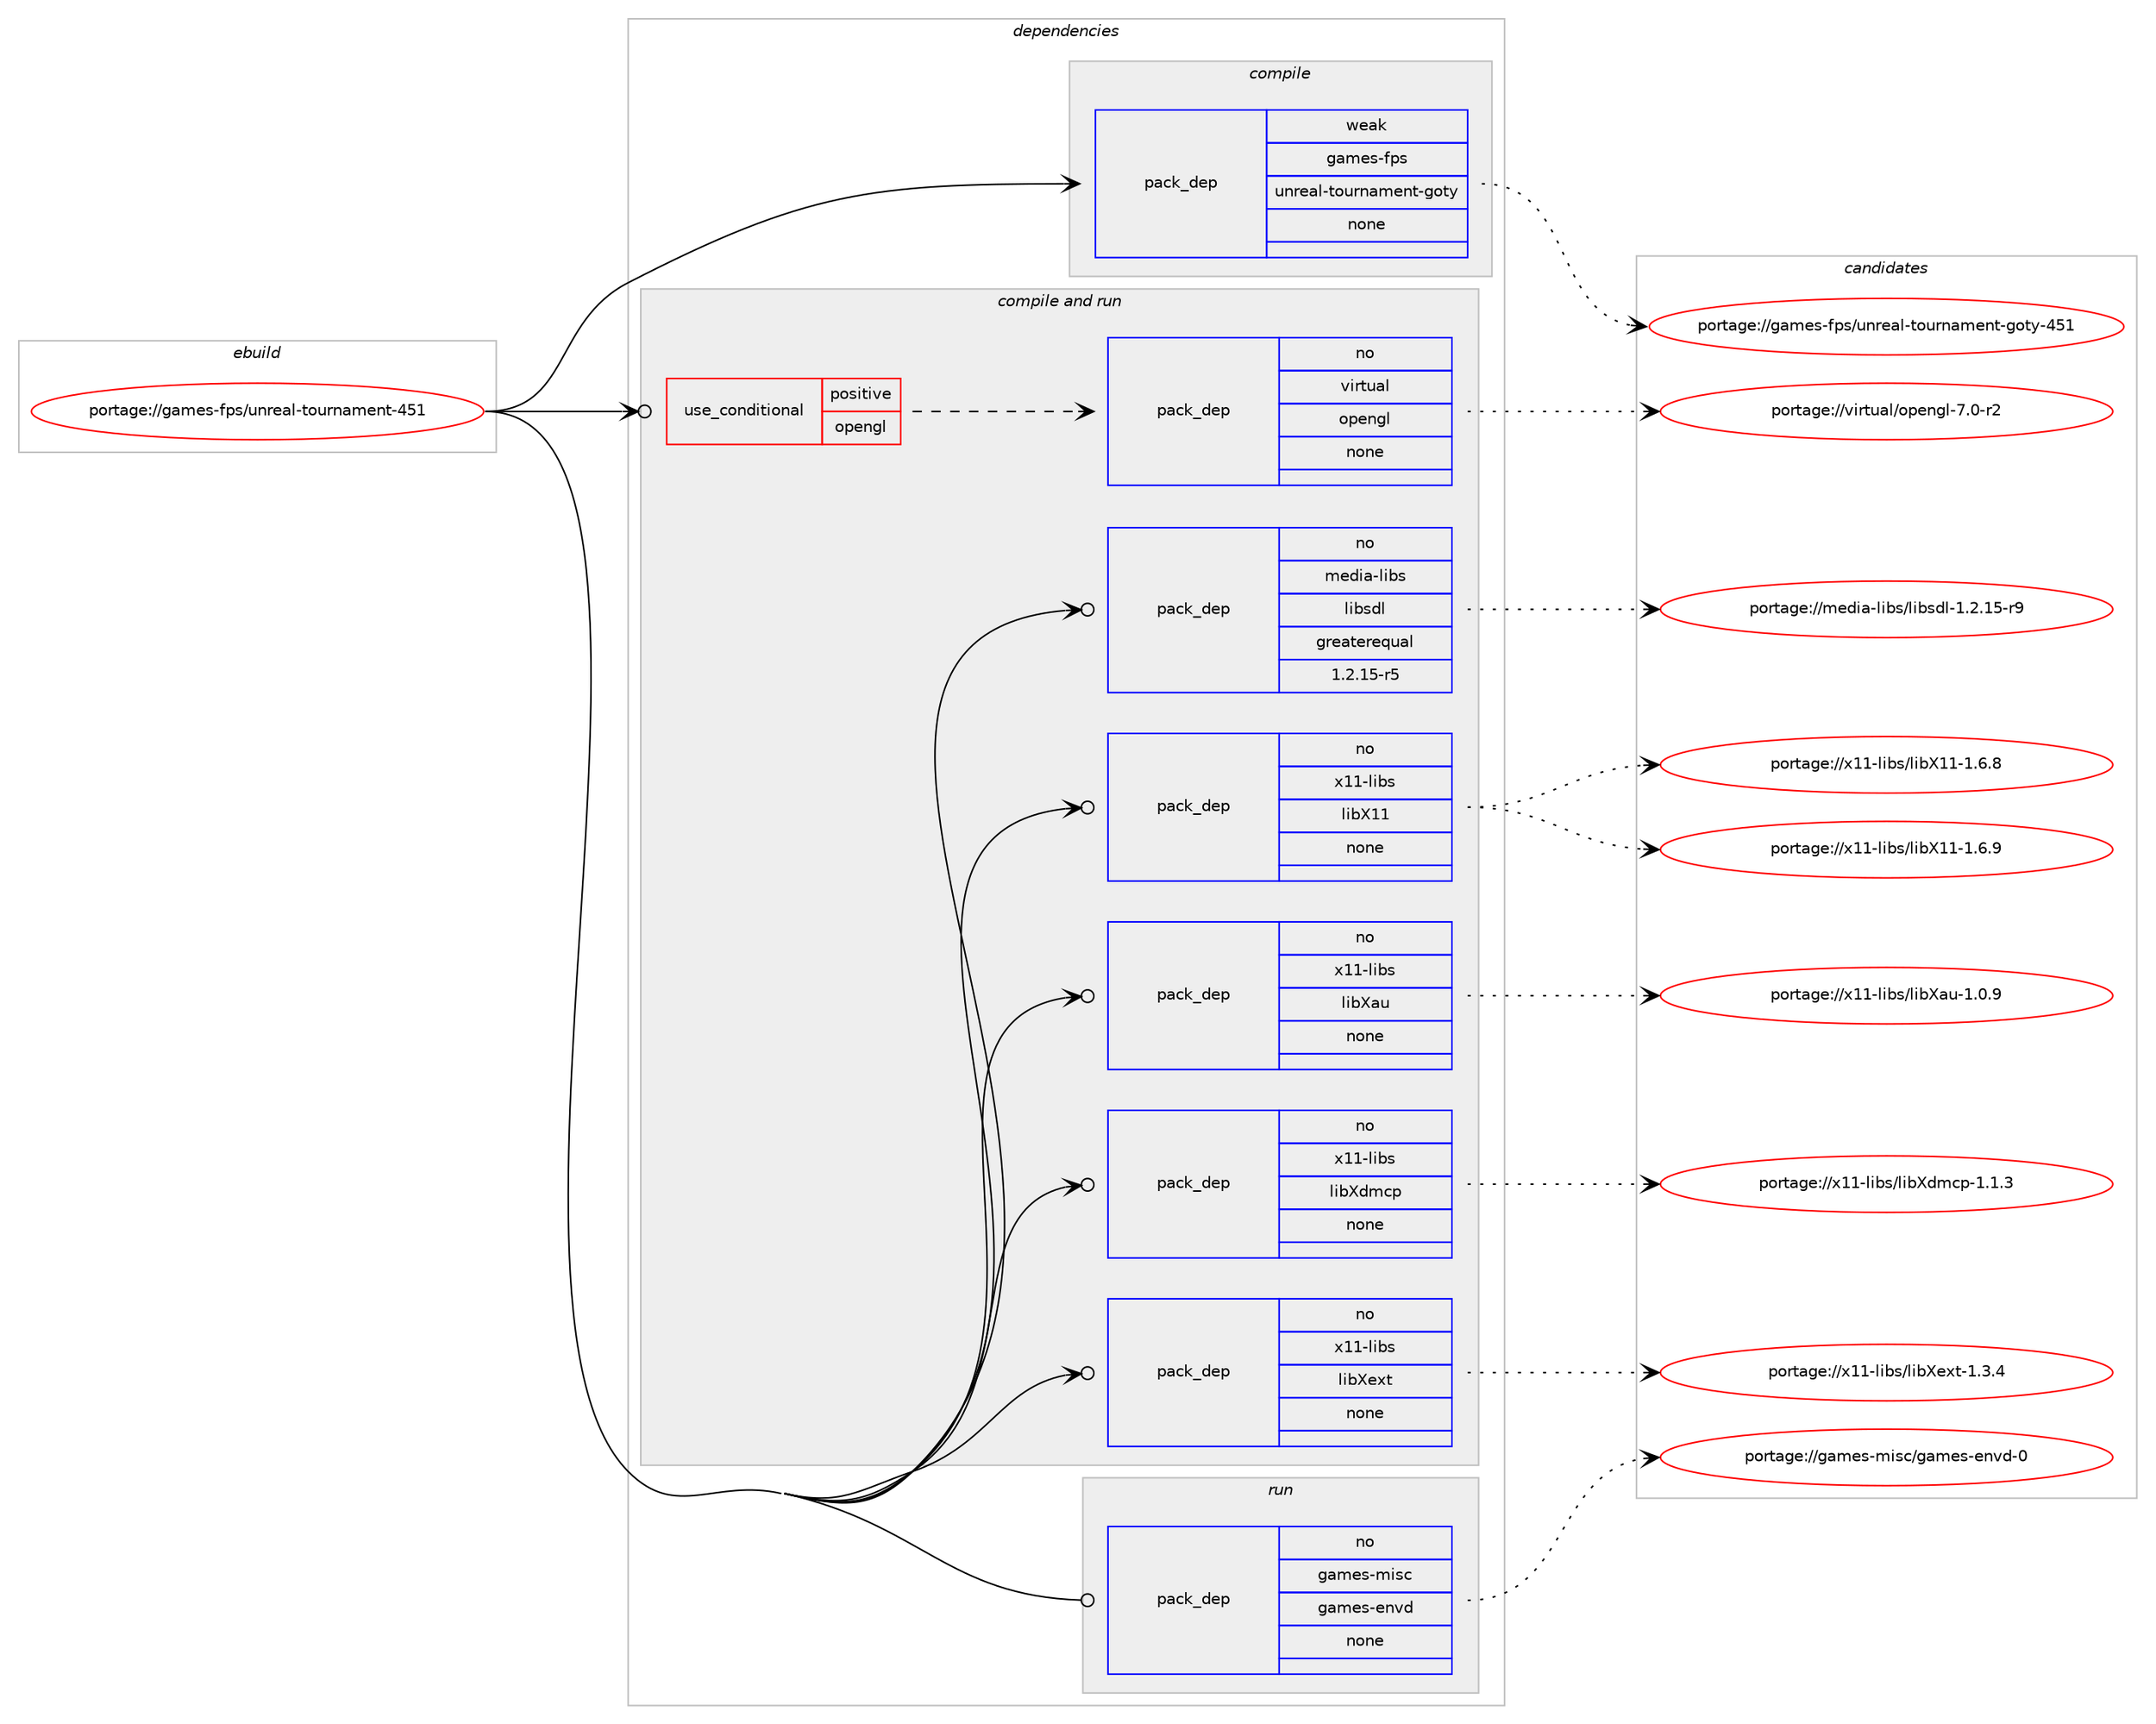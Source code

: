 digraph prolog {

# *************
# Graph options
# *************

newrank=true;
concentrate=true;
compound=true;
graph [rankdir=LR,fontname=Helvetica,fontsize=10,ranksep=1.5];#, ranksep=2.5, nodesep=0.2];
edge  [arrowhead=vee];
node  [fontname=Helvetica,fontsize=10];

# **********
# The ebuild
# **********

subgraph cluster_leftcol {
color=gray;
rank=same;
label=<<i>ebuild</i>>;
id [label="portage://games-fps/unreal-tournament-451", color=red, width=4, href="../games-fps/unreal-tournament-451.svg"];
}

# ****************
# The dependencies
# ****************

subgraph cluster_midcol {
color=gray;
label=<<i>dependencies</i>>;
subgraph cluster_compile {
fillcolor="#eeeeee";
style=filled;
label=<<i>compile</i>>;
subgraph pack196342 {
dependency273698 [label=<<TABLE BORDER="0" CELLBORDER="1" CELLSPACING="0" CELLPADDING="4" WIDTH="220"><TR><TD ROWSPAN="6" CELLPADDING="30">pack_dep</TD></TR><TR><TD WIDTH="110">weak</TD></TR><TR><TD>games-fps</TD></TR><TR><TD>unreal-tournament-goty</TD></TR><TR><TD>none</TD></TR><TR><TD></TD></TR></TABLE>>, shape=none, color=blue];
}
id:e -> dependency273698:w [weight=20,style="solid",arrowhead="vee"];
}
subgraph cluster_compileandrun {
fillcolor="#eeeeee";
style=filled;
label=<<i>compile and run</i>>;
subgraph cond73384 {
dependency273699 [label=<<TABLE BORDER="0" CELLBORDER="1" CELLSPACING="0" CELLPADDING="4"><TR><TD ROWSPAN="3" CELLPADDING="10">use_conditional</TD></TR><TR><TD>positive</TD></TR><TR><TD>opengl</TD></TR></TABLE>>, shape=none, color=red];
subgraph pack196343 {
dependency273700 [label=<<TABLE BORDER="0" CELLBORDER="1" CELLSPACING="0" CELLPADDING="4" WIDTH="220"><TR><TD ROWSPAN="6" CELLPADDING="30">pack_dep</TD></TR><TR><TD WIDTH="110">no</TD></TR><TR><TD>virtual</TD></TR><TR><TD>opengl</TD></TR><TR><TD>none</TD></TR><TR><TD></TD></TR></TABLE>>, shape=none, color=blue];
}
dependency273699:e -> dependency273700:w [weight=20,style="dashed",arrowhead="vee"];
}
id:e -> dependency273699:w [weight=20,style="solid",arrowhead="odotvee"];
subgraph pack196344 {
dependency273701 [label=<<TABLE BORDER="0" CELLBORDER="1" CELLSPACING="0" CELLPADDING="4" WIDTH="220"><TR><TD ROWSPAN="6" CELLPADDING="30">pack_dep</TD></TR><TR><TD WIDTH="110">no</TD></TR><TR><TD>media-libs</TD></TR><TR><TD>libsdl</TD></TR><TR><TD>greaterequal</TD></TR><TR><TD>1.2.15-r5</TD></TR></TABLE>>, shape=none, color=blue];
}
id:e -> dependency273701:w [weight=20,style="solid",arrowhead="odotvee"];
subgraph pack196345 {
dependency273702 [label=<<TABLE BORDER="0" CELLBORDER="1" CELLSPACING="0" CELLPADDING="4" WIDTH="220"><TR><TD ROWSPAN="6" CELLPADDING="30">pack_dep</TD></TR><TR><TD WIDTH="110">no</TD></TR><TR><TD>x11-libs</TD></TR><TR><TD>libX11</TD></TR><TR><TD>none</TD></TR><TR><TD></TD></TR></TABLE>>, shape=none, color=blue];
}
id:e -> dependency273702:w [weight=20,style="solid",arrowhead="odotvee"];
subgraph pack196346 {
dependency273703 [label=<<TABLE BORDER="0" CELLBORDER="1" CELLSPACING="0" CELLPADDING="4" WIDTH="220"><TR><TD ROWSPAN="6" CELLPADDING="30">pack_dep</TD></TR><TR><TD WIDTH="110">no</TD></TR><TR><TD>x11-libs</TD></TR><TR><TD>libXau</TD></TR><TR><TD>none</TD></TR><TR><TD></TD></TR></TABLE>>, shape=none, color=blue];
}
id:e -> dependency273703:w [weight=20,style="solid",arrowhead="odotvee"];
subgraph pack196347 {
dependency273704 [label=<<TABLE BORDER="0" CELLBORDER="1" CELLSPACING="0" CELLPADDING="4" WIDTH="220"><TR><TD ROWSPAN="6" CELLPADDING="30">pack_dep</TD></TR><TR><TD WIDTH="110">no</TD></TR><TR><TD>x11-libs</TD></TR><TR><TD>libXdmcp</TD></TR><TR><TD>none</TD></TR><TR><TD></TD></TR></TABLE>>, shape=none, color=blue];
}
id:e -> dependency273704:w [weight=20,style="solid",arrowhead="odotvee"];
subgraph pack196348 {
dependency273705 [label=<<TABLE BORDER="0" CELLBORDER="1" CELLSPACING="0" CELLPADDING="4" WIDTH="220"><TR><TD ROWSPAN="6" CELLPADDING="30">pack_dep</TD></TR><TR><TD WIDTH="110">no</TD></TR><TR><TD>x11-libs</TD></TR><TR><TD>libXext</TD></TR><TR><TD>none</TD></TR><TR><TD></TD></TR></TABLE>>, shape=none, color=blue];
}
id:e -> dependency273705:w [weight=20,style="solid",arrowhead="odotvee"];
}
subgraph cluster_run {
fillcolor="#eeeeee";
style=filled;
label=<<i>run</i>>;
subgraph pack196349 {
dependency273706 [label=<<TABLE BORDER="0" CELLBORDER="1" CELLSPACING="0" CELLPADDING="4" WIDTH="220"><TR><TD ROWSPAN="6" CELLPADDING="30">pack_dep</TD></TR><TR><TD WIDTH="110">no</TD></TR><TR><TD>games-misc</TD></TR><TR><TD>games-envd</TD></TR><TR><TD>none</TD></TR><TR><TD></TD></TR></TABLE>>, shape=none, color=blue];
}
id:e -> dependency273706:w [weight=20,style="solid",arrowhead="odot"];
}
}

# **************
# The candidates
# **************

subgraph cluster_choices {
rank=same;
color=gray;
label=<<i>candidates</i>>;

subgraph choice196342 {
color=black;
nodesep=1;
choiceportage1039710910111545102112115471171101141019710845116111117114110971091011101164510311111612145525349 [label="portage://games-fps/unreal-tournament-goty-451", color=red, width=4,href="../games-fps/unreal-tournament-goty-451.svg"];
dependency273698:e -> choiceportage1039710910111545102112115471171101141019710845116111117114110971091011101164510311111612145525349:w [style=dotted,weight="100"];
}
subgraph choice196343 {
color=black;
nodesep=1;
choiceportage1181051141161179710847111112101110103108455546484511450 [label="portage://virtual/opengl-7.0-r2", color=red, width=4,href="../virtual/opengl-7.0-r2.svg"];
dependency273700:e -> choiceportage1181051141161179710847111112101110103108455546484511450:w [style=dotted,weight="100"];
}
subgraph choice196344 {
color=black;
nodesep=1;
choiceportage1091011001059745108105981154710810598115100108454946504649534511457 [label="portage://media-libs/libsdl-1.2.15-r9", color=red, width=4,href="../media-libs/libsdl-1.2.15-r9.svg"];
dependency273701:e -> choiceportage1091011001059745108105981154710810598115100108454946504649534511457:w [style=dotted,weight="100"];
}
subgraph choice196345 {
color=black;
nodesep=1;
choiceportage120494945108105981154710810598884949454946544656 [label="portage://x11-libs/libX11-1.6.8", color=red, width=4,href="../x11-libs/libX11-1.6.8.svg"];
choiceportage120494945108105981154710810598884949454946544657 [label="portage://x11-libs/libX11-1.6.9", color=red, width=4,href="../x11-libs/libX11-1.6.9.svg"];
dependency273702:e -> choiceportage120494945108105981154710810598884949454946544656:w [style=dotted,weight="100"];
dependency273702:e -> choiceportage120494945108105981154710810598884949454946544657:w [style=dotted,weight="100"];
}
subgraph choice196346 {
color=black;
nodesep=1;
choiceportage1204949451081059811547108105988897117454946484657 [label="portage://x11-libs/libXau-1.0.9", color=red, width=4,href="../x11-libs/libXau-1.0.9.svg"];
dependency273703:e -> choiceportage1204949451081059811547108105988897117454946484657:w [style=dotted,weight="100"];
}
subgraph choice196347 {
color=black;
nodesep=1;
choiceportage1204949451081059811547108105988810010999112454946494651 [label="portage://x11-libs/libXdmcp-1.1.3", color=red, width=4,href="../x11-libs/libXdmcp-1.1.3.svg"];
dependency273704:e -> choiceportage1204949451081059811547108105988810010999112454946494651:w [style=dotted,weight="100"];
}
subgraph choice196348 {
color=black;
nodesep=1;
choiceportage12049494510810598115471081059888101120116454946514652 [label="portage://x11-libs/libXext-1.3.4", color=red, width=4,href="../x11-libs/libXext-1.3.4.svg"];
dependency273705:e -> choiceportage12049494510810598115471081059888101120116454946514652:w [style=dotted,weight="100"];
}
subgraph choice196349 {
color=black;
nodesep=1;
choiceportage1039710910111545109105115994710397109101115451011101181004548 [label="portage://games-misc/games-envd-0", color=red, width=4,href="../games-misc/games-envd-0.svg"];
dependency273706:e -> choiceportage1039710910111545109105115994710397109101115451011101181004548:w [style=dotted,weight="100"];
}
}

}
